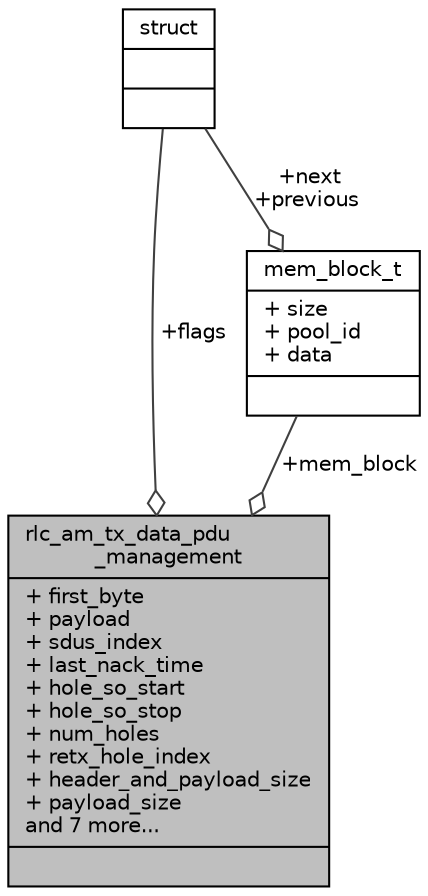 digraph "rlc_am_tx_data_pdu_management"
{
 // LATEX_PDF_SIZE
  edge [fontname="Helvetica",fontsize="10",labelfontname="Helvetica",labelfontsize="10"];
  node [fontname="Helvetica",fontsize="10",shape=record];
  Node1 [label="{rlc_am_tx_data_pdu\l_management\n|+ first_byte\l+ payload\l+ sdus_index\l+ last_nack_time\l+ hole_so_start\l+ hole_so_stop\l+ num_holes\l+ retx_hole_index\l+ header_and_payload_size\l+ payload_size\land 7 more...\l|}",height=0.2,width=0.4,color="black", fillcolor="grey75", style="filled", fontcolor="black",tooltip=" "];
  Node2 -> Node1 [color="grey25",fontsize="10",style="solid",label=" +flags" ,arrowhead="odiamond",fontname="Helvetica"];
  Node2 [label="{struct\n||}",height=0.2,width=0.4,color="black", fillcolor="white", style="filled",URL="$structstruct.html",tooltip="holds vehicle id and initial pointer to the head of the linked list in hastable"];
  Node3 -> Node1 [color="grey25",fontsize="10",style="solid",label=" +mem_block" ,arrowhead="odiamond",fontname="Helvetica"];
  Node3 [label="{mem_block_t\n|+ size\l+ pool_id\l+ data\l|}",height=0.2,width=0.4,color="black", fillcolor="white", style="filled",URL="$structmem__block__t.html",tooltip=" "];
  Node2 -> Node3 [color="grey25",fontsize="10",style="solid",label=" +next\n+previous" ,arrowhead="odiamond",fontname="Helvetica"];
}
